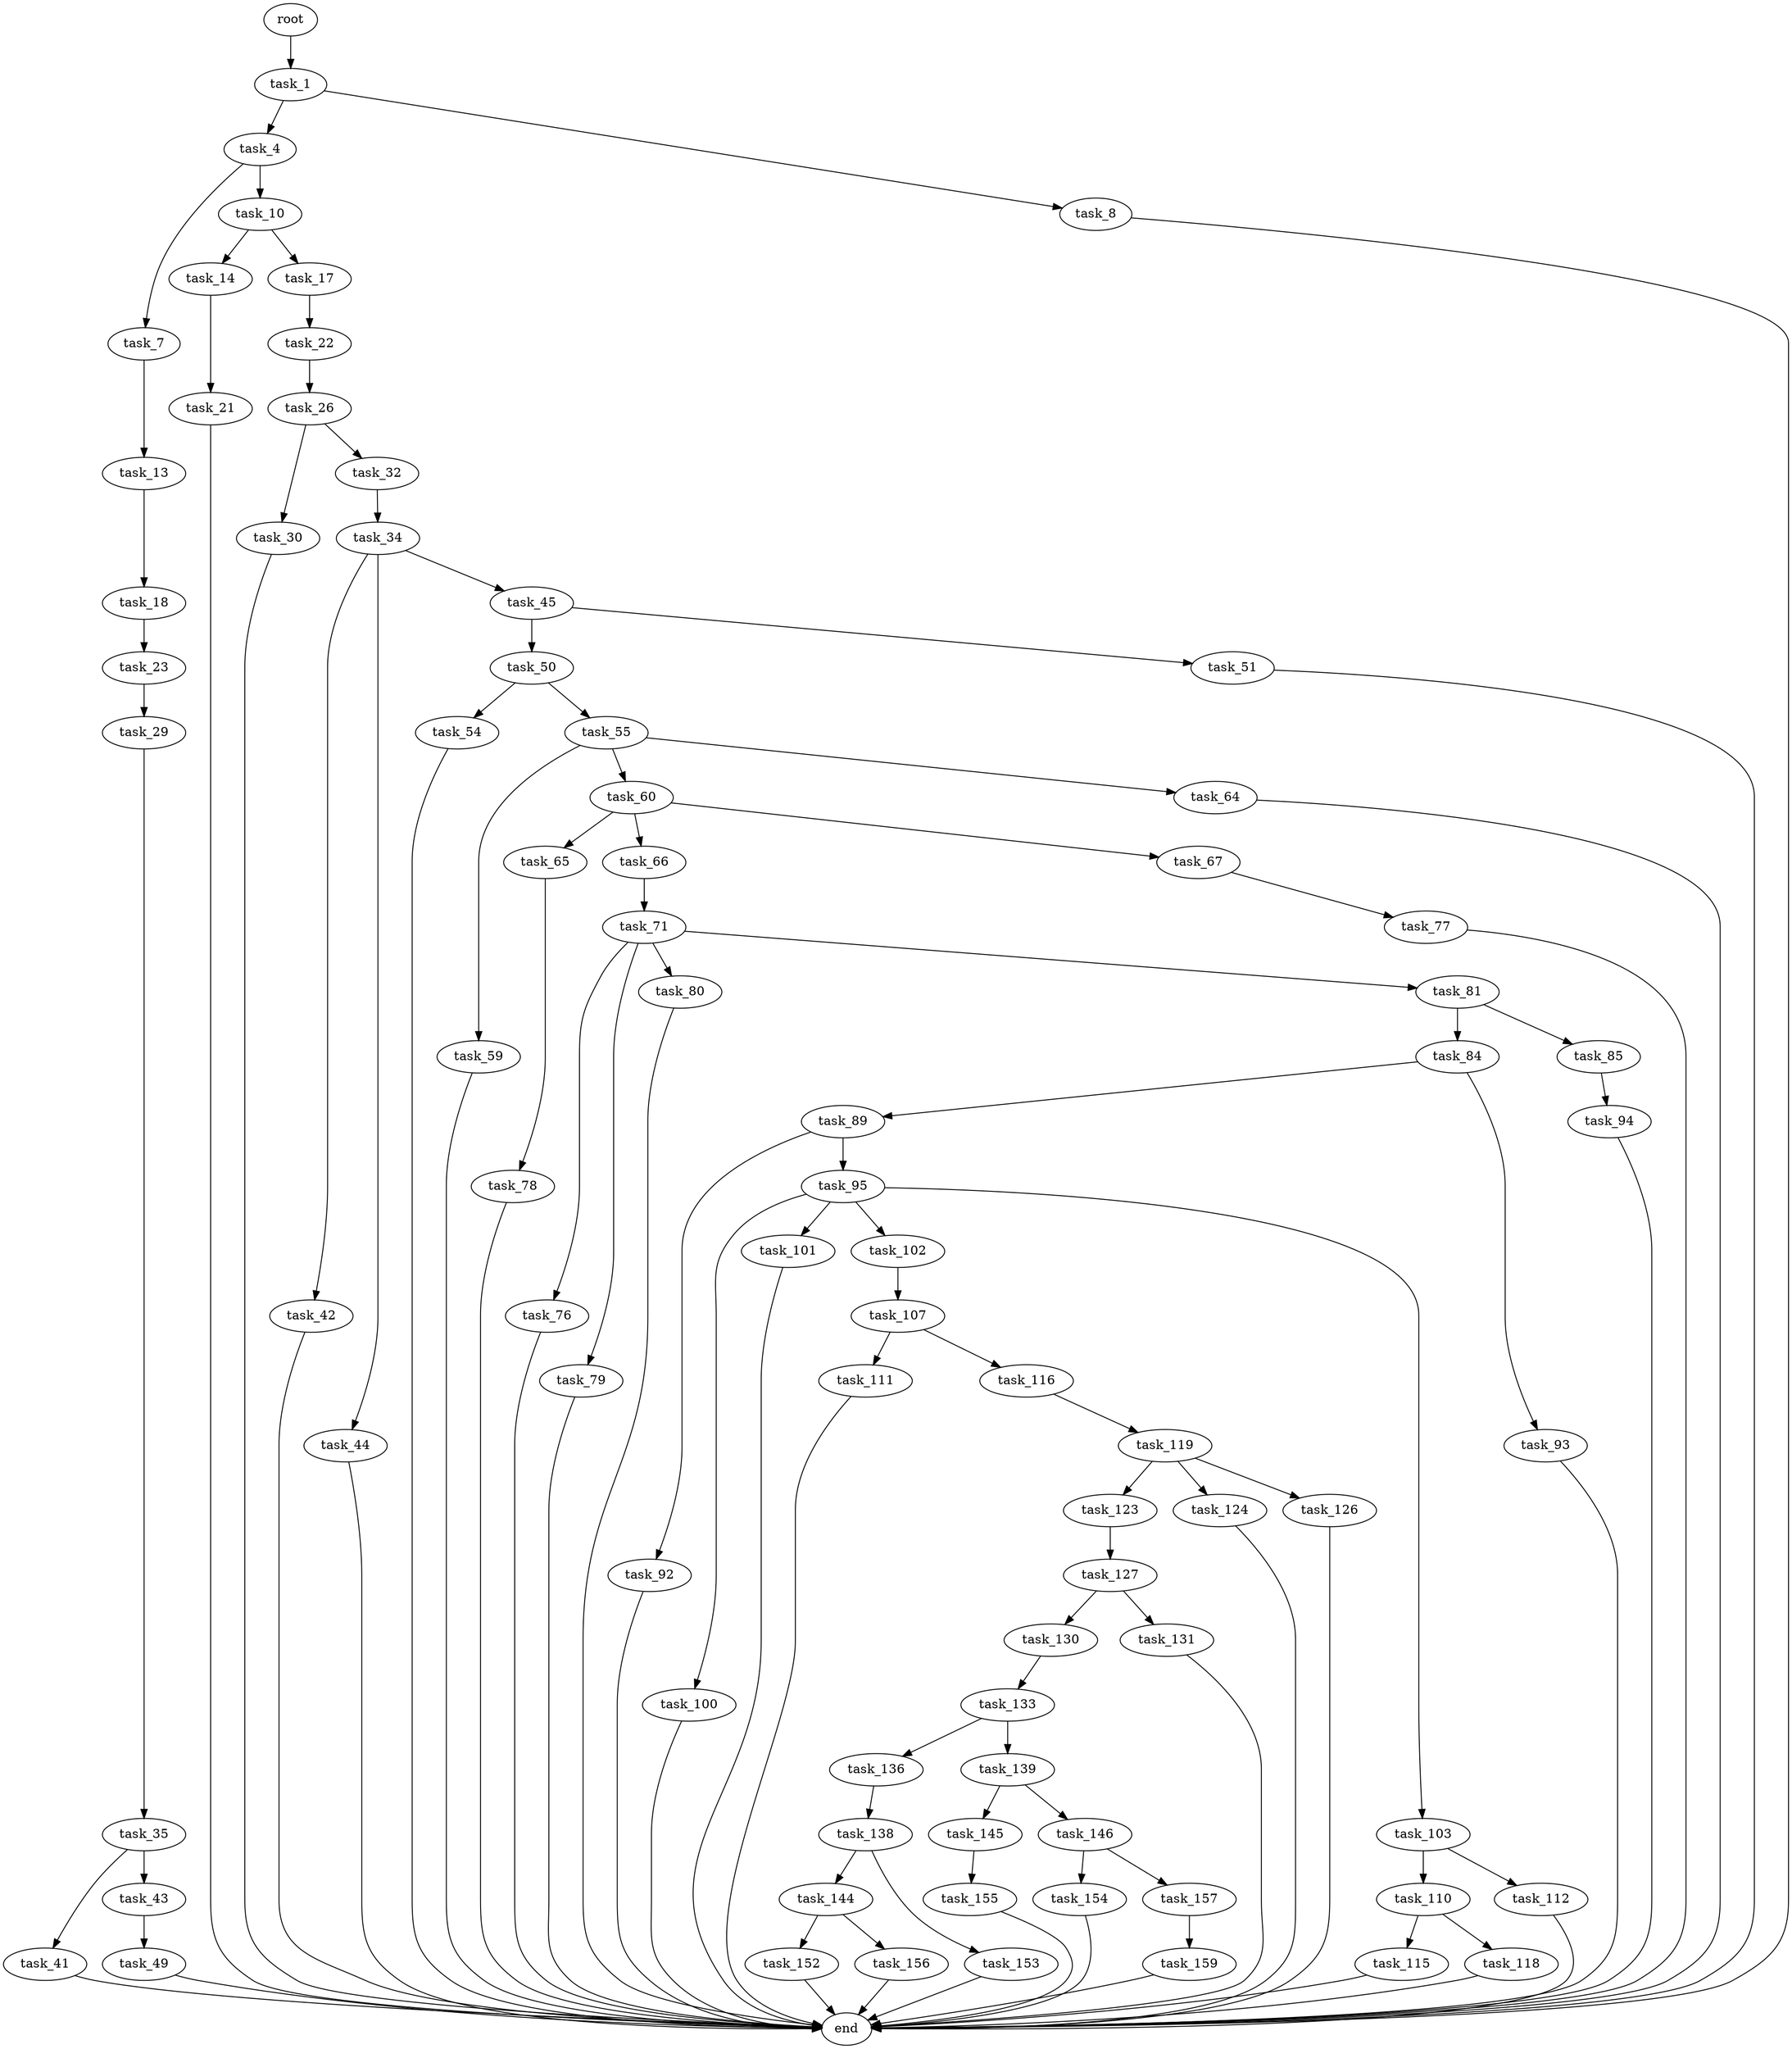 digraph G {
  root [size="0.000000"];
  task_1 [size="2054229630.000000"];
  task_4 [size="995985713463.000000"];
  task_7 [size="390165328414.000000"];
  task_8 [size="1461037303.000000"];
  task_10 [size="1711523833.000000"];
  task_13 [size="28991029248.000000"];
  task_14 [size="1073741824000.000000"];
  task_17 [size="368293445632.000000"];
  task_18 [size="659622342137.000000"];
  task_21 [size="32648019823.000000"];
  task_22 [size="28426529799.000000"];
  task_23 [size="1316756575056.000000"];
  task_26 [size="119389253990.000000"];
  task_29 [size="134217728000.000000"];
  task_30 [size="170727363594.000000"];
  task_32 [size="312650542306.000000"];
  task_34 [size="8589934592.000000"];
  task_35 [size="836910822.000000"];
  task_41 [size="23978806174.000000"];
  task_42 [size="28991029248.000000"];
  task_43 [size="3831230470.000000"];
  task_44 [size="27137828675.000000"];
  task_45 [size="1073741824000.000000"];
  task_49 [size="368293445632.000000"];
  task_50 [size="9520957742.000000"];
  task_51 [size="4055190514.000000"];
  task_54 [size="211384207601.000000"];
  task_55 [size="21371159270.000000"];
  task_59 [size="850855044783.000000"];
  task_60 [size="11747416053.000000"];
  task_64 [size="368293445632.000000"];
  task_65 [size="231928233984.000000"];
  task_66 [size="28991029248.000000"];
  task_67 [size="11698744859.000000"];
  task_71 [size="26444367210.000000"];
  task_76 [size="619198527055.000000"];
  task_77 [size="454019518748.000000"];
  task_78 [size="368293445632.000000"];
  task_79 [size="782757789696.000000"];
  task_80 [size="214793252520.000000"];
  task_81 [size="45408581964.000000"];
  task_84 [size="1583628179.000000"];
  task_85 [size="68719476736.000000"];
  task_89 [size="134217728000.000000"];
  task_92 [size="4811285523.000000"];
  task_93 [size="72951675488.000000"];
  task_94 [size="38680467481.000000"];
  task_95 [size="41817533986.000000"];
  task_100 [size="484361597446.000000"];
  task_101 [size="133287907612.000000"];
  task_102 [size="604227947742.000000"];
  task_103 [size="8589934592.000000"];
  task_107 [size="782757789696.000000"];
  task_110 [size="782757789696.000000"];
  task_111 [size="12279978597.000000"];
  task_112 [size="549755813888.000000"];
  task_115 [size="13399817395.000000"];
  task_116 [size="68719476736.000000"];
  task_118 [size="549755813888.000000"];
  task_119 [size="33283427802.000000"];
  task_123 [size="227947737460.000000"];
  task_124 [size="549755813888.000000"];
  task_126 [size="1057362138070.000000"];
  task_127 [size="18774521991.000000"];
  task_130 [size="1012127120011.000000"];
  task_131 [size="6760631430.000000"];
  task_133 [size="16148316737.000000"];
  task_136 [size="643548439.000000"];
  task_138 [size="2886669892.000000"];
  task_139 [size="22336647630.000000"];
  task_144 [size="5466497809.000000"];
  task_145 [size="558954458389.000000"];
  task_146 [size="368293445632.000000"];
  task_152 [size="168614721205.000000"];
  task_153 [size="549755813888.000000"];
  task_154 [size="850219624518.000000"];
  task_155 [size="19806830168.000000"];
  task_156 [size="728655403184.000000"];
  task_157 [size="782757789696.000000"];
  task_159 [size="51723963914.000000"];
  end [size="0.000000"];

  root -> task_1 [size="1.000000"];
  task_1 -> task_4 [size="75497472.000000"];
  task_1 -> task_8 [size="75497472.000000"];
  task_4 -> task_7 [size="679477248.000000"];
  task_4 -> task_10 [size="679477248.000000"];
  task_7 -> task_13 [size="411041792.000000"];
  task_8 -> end [size="1.000000"];
  task_10 -> task_14 [size="209715200.000000"];
  task_10 -> task_17 [size="209715200.000000"];
  task_13 -> task_18 [size="75497472.000000"];
  task_14 -> task_21 [size="838860800.000000"];
  task_17 -> task_22 [size="411041792.000000"];
  task_18 -> task_23 [size="411041792.000000"];
  task_21 -> end [size="1.000000"];
  task_22 -> task_26 [size="33554432.000000"];
  task_23 -> task_29 [size="838860800.000000"];
  task_26 -> task_30 [size="134217728.000000"];
  task_26 -> task_32 [size="134217728.000000"];
  task_29 -> task_35 [size="209715200.000000"];
  task_30 -> end [size="1.000000"];
  task_32 -> task_34 [size="301989888.000000"];
  task_34 -> task_42 [size="33554432.000000"];
  task_34 -> task_44 [size="33554432.000000"];
  task_34 -> task_45 [size="33554432.000000"];
  task_35 -> task_41 [size="75497472.000000"];
  task_35 -> task_43 [size="75497472.000000"];
  task_41 -> end [size="1.000000"];
  task_42 -> end [size="1.000000"];
  task_43 -> task_49 [size="134217728.000000"];
  task_44 -> end [size="1.000000"];
  task_45 -> task_50 [size="838860800.000000"];
  task_45 -> task_51 [size="838860800.000000"];
  task_49 -> end [size="1.000000"];
  task_50 -> task_54 [size="679477248.000000"];
  task_50 -> task_55 [size="679477248.000000"];
  task_51 -> end [size="1.000000"];
  task_54 -> end [size="1.000000"];
  task_55 -> task_59 [size="33554432.000000"];
  task_55 -> task_60 [size="33554432.000000"];
  task_55 -> task_64 [size="33554432.000000"];
  task_59 -> end [size="1.000000"];
  task_60 -> task_65 [size="679477248.000000"];
  task_60 -> task_66 [size="679477248.000000"];
  task_60 -> task_67 [size="679477248.000000"];
  task_64 -> end [size="1.000000"];
  task_65 -> task_78 [size="301989888.000000"];
  task_66 -> task_71 [size="75497472.000000"];
  task_67 -> task_77 [size="209715200.000000"];
  task_71 -> task_76 [size="536870912.000000"];
  task_71 -> task_79 [size="536870912.000000"];
  task_71 -> task_80 [size="536870912.000000"];
  task_71 -> task_81 [size="536870912.000000"];
  task_76 -> end [size="1.000000"];
  task_77 -> end [size="1.000000"];
  task_78 -> end [size="1.000000"];
  task_79 -> end [size="1.000000"];
  task_80 -> end [size="1.000000"];
  task_81 -> task_84 [size="33554432.000000"];
  task_81 -> task_85 [size="33554432.000000"];
  task_84 -> task_89 [size="75497472.000000"];
  task_84 -> task_93 [size="75497472.000000"];
  task_85 -> task_94 [size="134217728.000000"];
  task_89 -> task_92 [size="209715200.000000"];
  task_89 -> task_95 [size="209715200.000000"];
  task_92 -> end [size="1.000000"];
  task_93 -> end [size="1.000000"];
  task_94 -> end [size="1.000000"];
  task_95 -> task_100 [size="33554432.000000"];
  task_95 -> task_101 [size="33554432.000000"];
  task_95 -> task_102 [size="33554432.000000"];
  task_95 -> task_103 [size="33554432.000000"];
  task_100 -> end [size="1.000000"];
  task_101 -> end [size="1.000000"];
  task_102 -> task_107 [size="411041792.000000"];
  task_103 -> task_110 [size="33554432.000000"];
  task_103 -> task_112 [size="33554432.000000"];
  task_107 -> task_111 [size="679477248.000000"];
  task_107 -> task_116 [size="679477248.000000"];
  task_110 -> task_115 [size="679477248.000000"];
  task_110 -> task_118 [size="679477248.000000"];
  task_111 -> end [size="1.000000"];
  task_112 -> end [size="1.000000"];
  task_115 -> end [size="1.000000"];
  task_116 -> task_119 [size="134217728.000000"];
  task_118 -> end [size="1.000000"];
  task_119 -> task_123 [size="33554432.000000"];
  task_119 -> task_124 [size="33554432.000000"];
  task_119 -> task_126 [size="33554432.000000"];
  task_123 -> task_127 [size="411041792.000000"];
  task_124 -> end [size="1.000000"];
  task_126 -> end [size="1.000000"];
  task_127 -> task_130 [size="536870912.000000"];
  task_127 -> task_131 [size="536870912.000000"];
  task_130 -> task_133 [size="679477248.000000"];
  task_131 -> end [size="1.000000"];
  task_133 -> task_136 [size="411041792.000000"];
  task_133 -> task_139 [size="411041792.000000"];
  task_136 -> task_138 [size="33554432.000000"];
  task_138 -> task_144 [size="209715200.000000"];
  task_138 -> task_153 [size="209715200.000000"];
  task_139 -> task_145 [size="536870912.000000"];
  task_139 -> task_146 [size="536870912.000000"];
  task_144 -> task_152 [size="209715200.000000"];
  task_144 -> task_156 [size="209715200.000000"];
  task_145 -> task_155 [size="411041792.000000"];
  task_146 -> task_154 [size="411041792.000000"];
  task_146 -> task_157 [size="411041792.000000"];
  task_152 -> end [size="1.000000"];
  task_153 -> end [size="1.000000"];
  task_154 -> end [size="1.000000"];
  task_155 -> end [size="1.000000"];
  task_156 -> end [size="1.000000"];
  task_157 -> task_159 [size="679477248.000000"];
  task_159 -> end [size="1.000000"];
}
